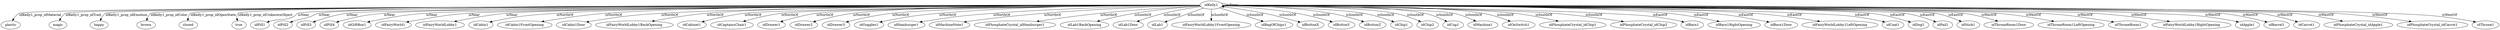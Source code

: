 digraph  {
idKelly1 [node_type=entity_node];
plastic [node_type=property_node];
magic [node_type=property_node];
happy [node_type=property_node];
brown [node_type=property_node];
closed [node_type=property_node];
true [node_type=property_node];
idPill1 [node_type=entity_node];
idPill2 [node_type=entity_node];
idPill3 [node_type=entity_node];
idPill4 [node_type=entity_node];
idGiftBox1 [node_type=entity_node];
idFairyWorld1 [node_type=entity_node];
idFairyWorldLobby1 [node_type=entity_node];
idCabin1 [node_type=entity_node];
idCabin1FrontOpening [node_type=entity_node];
idCabin1Door [node_type=entity_node];
idFairyWorldLobby1BackOpening [node_type=entity_node];
idCabinet1 [node_type=entity_node];
idCaptainsChair1 [node_type=entity_node];
idDrawer1 [node_type=entity_node];
idDrawer2 [node_type=entity_node];
idDrawer3 [node_type=entity_node];
idGoggles1 [node_type=entity_node];
idHamburger1 [node_type=entity_node];
idMachineNote1 [node_type=entity_node];
idPhosphateCrystal_idHamburger1 [node_type=entity_node];
idLab1BackOpening [node_type=entity_node];
idLab1Door [node_type=entity_node];
idLab1 [node_type=entity_node];
idFairyWorldLobby1FrontOpening [node_type=entity_node];
idBagOfChips1 [node_type=entity_node];
idButtonX [node_type=entity_node];
idButtonY [node_type=entity_node];
idButtonZ [node_type=entity_node];
idChip1 [node_type=entity_node];
idChip2 [node_type=entity_node];
idCup1 [node_type=entity_node];
idMachine1 [node_type=entity_node];
idOnSwitch1 [node_type=entity_node];
idPhosphateCrystal_idChip1 [node_type=entity_node];
idPhosphateCrystal_idChip2 [node_type=entity_node];
idBarn1 [node_type=entity_node];
idBarn1RightOpening [node_type=entity_node];
idBarn1Door [node_type=entity_node];
idFairyWorldLobby1LeftOpening [node_type=entity_node];
idCoat1 [node_type=entity_node];
idDog1 [node_type=entity_node];
idPail1 [node_type=entity_node];
idStick1 [node_type=entity_node];
idThroneRoom1Door [node_type=entity_node];
idThroneRoom1LeftOpening [node_type=entity_node];
idThroneRoom1 [node_type=entity_node];
idFairyWorldLobby1RightOpening [node_type=entity_node];
idApple1 [node_type=entity_node];
idBarrel1 [node_type=entity_node];
idCarrot1 [node_type=entity_node];
idPhosphateCrystal_idApple1 [node_type=entity_node];
idPhosphateCrystal_idCarrot1 [node_type=entity_node];
idThrone1 [node_type=entity_node];
idKelly1 -> plastic  [edge_type=property, label=idKelly1_prop_idMaterial];
idKelly1 -> magic  [edge_type=property, label=idKelly1_prop_idTrait];
idKelly1 -> happy  [edge_type=property, label=idKelly1_prop_idEmotion];
idKelly1 -> brown  [edge_type=property, label=idKelly1_prop_idColor];
idKelly1 -> closed  [edge_type=property, label=idKelly1_prop_idOpenState];
idKelly1 -> true  [edge_type=property, label=idKelly1_prop_idUnknownObject];
idKelly1 -> idPill1  [edge_type=relationship, label=isNear];
idKelly1 -> idPill2  [edge_type=relationship, label=isNear];
idKelly1 -> idPill3  [edge_type=relationship, label=isNear];
idKelly1 -> idPill4  [edge_type=relationship, label=isNear];
idKelly1 -> idGiftBox1  [edge_type=relationship, label=isNear];
idKelly1 -> idFairyWorld1  [edge_type=relationship, label=isNear];
idKelly1 -> idFairyWorldLobby1  [edge_type=relationship, label=isNear];
idKelly1 -> idKelly1  [edge_type=relationship, label=isNear];
idKelly1 -> idCabin1  [edge_type=relationship, label=isNorthOf];
idKelly1 -> idCabin1FrontOpening  [edge_type=relationship, label=isNorthOf];
idKelly1 -> idCabin1Door  [edge_type=relationship, label=isNorthOf];
idKelly1 -> idFairyWorldLobby1BackOpening  [edge_type=relationship, label=isNorthOf];
idKelly1 -> idCabinet1  [edge_type=relationship, label=isNorthOf];
idKelly1 -> idCaptainsChair1  [edge_type=relationship, label=isNorthOf];
idKelly1 -> idDrawer1  [edge_type=relationship, label=isNorthOf];
idKelly1 -> idDrawer2  [edge_type=relationship, label=isNorthOf];
idKelly1 -> idDrawer3  [edge_type=relationship, label=isNorthOf];
idKelly1 -> idGoggles1  [edge_type=relationship, label=isNorthOf];
idKelly1 -> idHamburger1  [edge_type=relationship, label=isNorthOf];
idKelly1 -> idMachineNote1  [edge_type=relationship, label=isNorthOf];
idKelly1 -> idPhosphateCrystal_idHamburger1  [edge_type=relationship, label=isNorthOf];
idKelly1 -> idLab1BackOpening  [edge_type=relationship, label=isSouthOf];
idKelly1 -> idLab1Door  [edge_type=relationship, label=isSouthOf];
idKelly1 -> idLab1  [edge_type=relationship, label=isSouthOf];
idKelly1 -> idFairyWorldLobby1FrontOpening  [edge_type=relationship, label=isSouthOf];
idKelly1 -> idBagOfChips1  [edge_type=relationship, label=isSouthOf];
idKelly1 -> idButtonX  [edge_type=relationship, label=isSouthOf];
idKelly1 -> idButtonY  [edge_type=relationship, label=isSouthOf];
idKelly1 -> idButtonZ  [edge_type=relationship, label=isSouthOf];
idKelly1 -> idChip1  [edge_type=relationship, label=isSouthOf];
idKelly1 -> idChip2  [edge_type=relationship, label=isSouthOf];
idKelly1 -> idCup1  [edge_type=relationship, label=isSouthOf];
idKelly1 -> idMachine1  [edge_type=relationship, label=isSouthOf];
idKelly1 -> idOnSwitch1  [edge_type=relationship, label=isSouthOf];
idKelly1 -> idPhosphateCrystal_idChip1  [edge_type=relationship, label=isSouthOf];
idKelly1 -> idPhosphateCrystal_idChip2  [edge_type=relationship, label=isSouthOf];
idKelly1 -> idBarn1  [edge_type=relationship, label=isEastOf];
idKelly1 -> idBarn1RightOpening  [edge_type=relationship, label=isEastOf];
idKelly1 -> idBarn1Door  [edge_type=relationship, label=isEastOf];
idKelly1 -> idFairyWorldLobby1LeftOpening  [edge_type=relationship, label=isEastOf];
idKelly1 -> idCoat1  [edge_type=relationship, label=isEastOf];
idKelly1 -> idDog1  [edge_type=relationship, label=isEastOf];
idKelly1 -> idPail1  [edge_type=relationship, label=isEastOf];
idKelly1 -> idStick1  [edge_type=relationship, label=isEastOf];
idKelly1 -> idThroneRoom1Door  [edge_type=relationship, label=isWestOf];
idKelly1 -> idThroneRoom1LeftOpening  [edge_type=relationship, label=isWestOf];
idKelly1 -> idThroneRoom1  [edge_type=relationship, label=isWestOf];
idKelly1 -> idFairyWorldLobby1RightOpening  [edge_type=relationship, label=isWestOf];
idKelly1 -> idApple1  [edge_type=relationship, label=isWestOf];
idKelly1 -> idBarrel1  [edge_type=relationship, label=isWestOf];
idKelly1 -> idCarrot1  [edge_type=relationship, label=isWestOf];
idKelly1 -> idPhosphateCrystal_idApple1  [edge_type=relationship, label=isWestOf];
idKelly1 -> idPhosphateCrystal_idCarrot1  [edge_type=relationship, label=isWestOf];
idKelly1 -> idThrone1  [edge_type=relationship, label=isWestOf];
}
